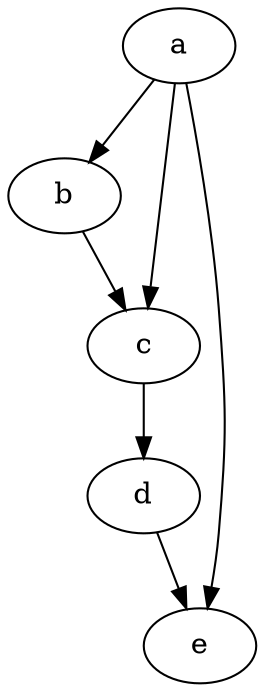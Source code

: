 digraph "example"{
    a [Weight = 2];
    b [Weight = 4];
    d [Weight = 1];
    c [Weight = 3];
    e [Weight = 2];
    a -> b [Weight = 1];
    a -> c [Weight = 2];
    a -> e [Weight = 3];
    b -> c [Weight = 1];
    c -> d [Weight = 2];
    d -> e [Weight = 1];
}